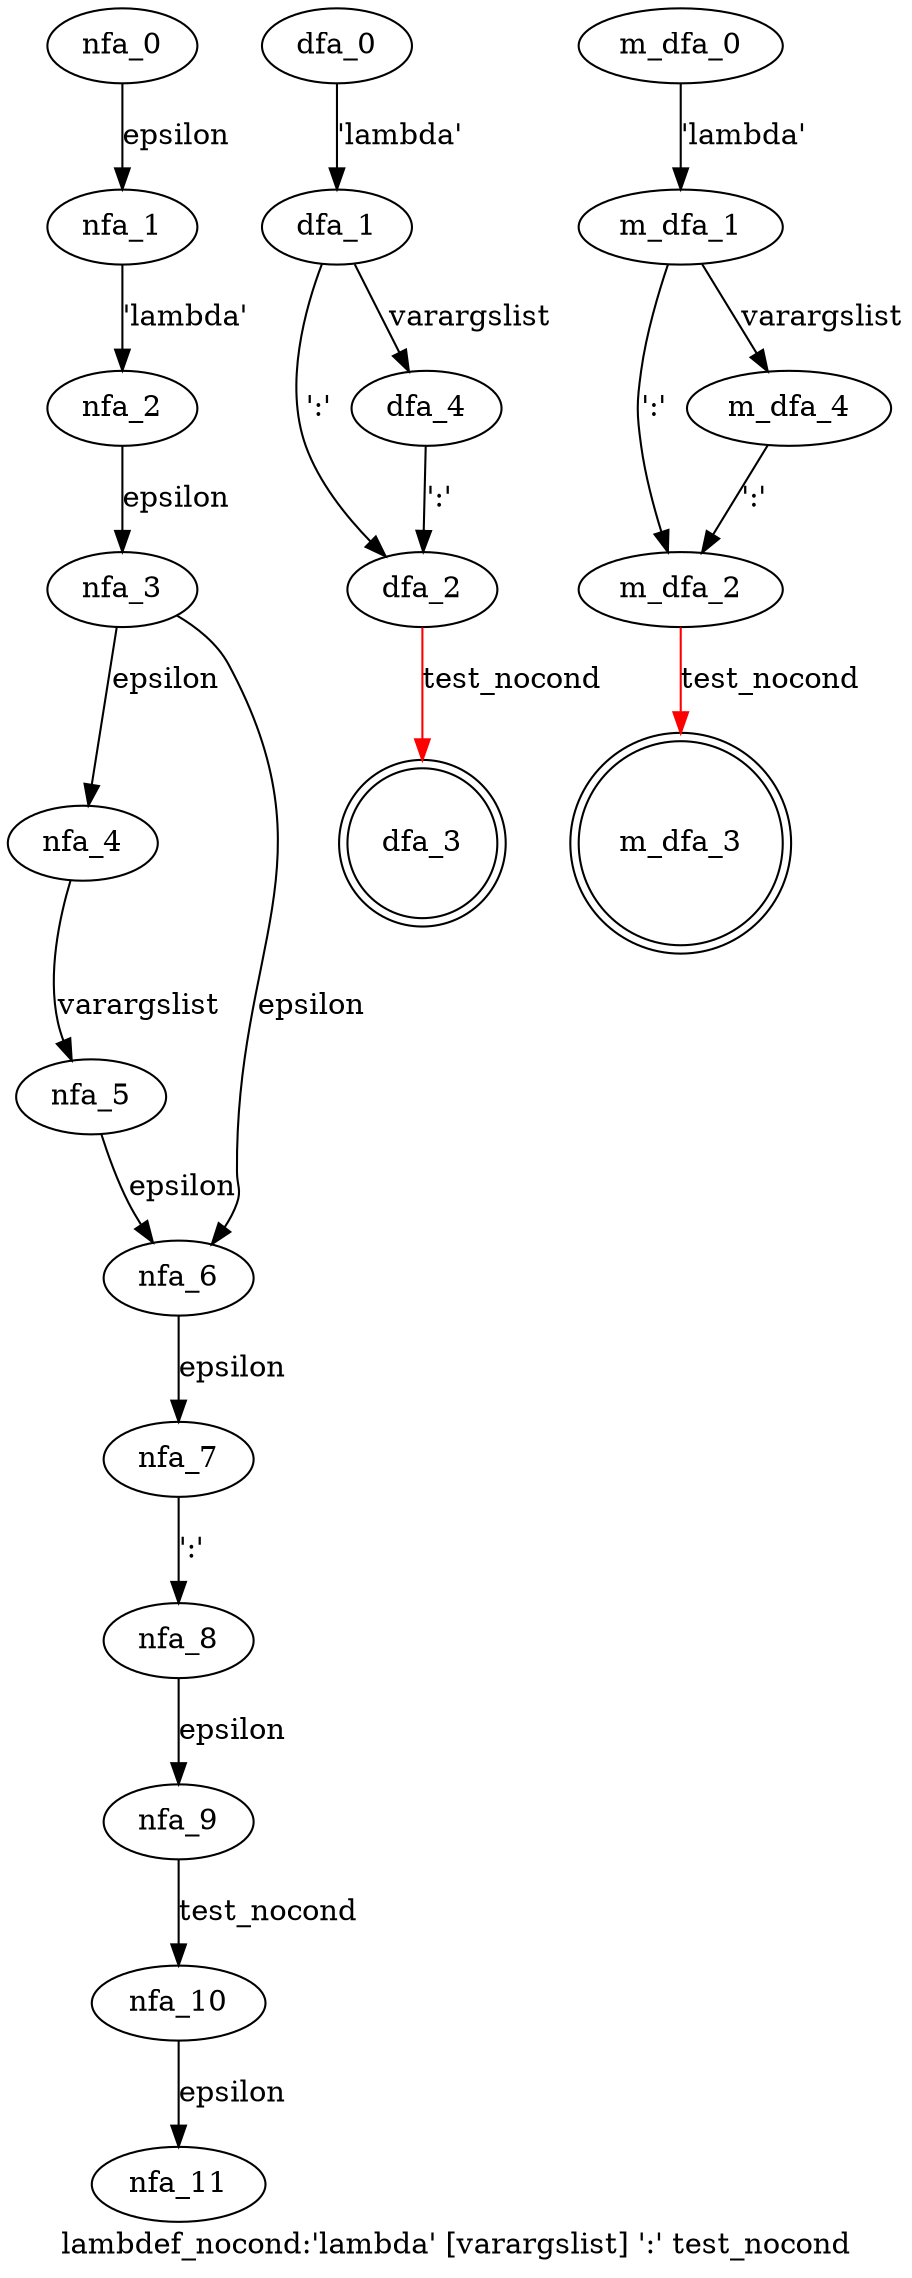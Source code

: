 digraph lambdef_nocond {
 graph[label="lambdef_nocond:'lambda' [varargslist] ':' test_nocond"]
 subgraph lambdef_nocond_nfa {
  nfa_0->nfa_1[label="epsilon"]
  nfa_1->nfa_2[label="'lambda'"]
  nfa_2->nfa_3[label="epsilon"]
  nfa_3->nfa_4[label="epsilon"]
  nfa_4->nfa_5[label="varargslist"]
  nfa_5->nfa_6[label="epsilon"]
  nfa_6->nfa_7[label="epsilon"]
  nfa_7->nfa_8[label="':'"]
  nfa_8->nfa_9[label="epsilon"]
  nfa_9->nfa_10[label="test_nocond"]
  nfa_10->nfa_11[label="epsilon"]
  nfa_3->nfa_6[label="epsilon"]
  }
 subgraph lambdef_nocond_dfa {
  dfa_0->dfa_1[label="'lambda'"]
  dfa_1->dfa_2[label="':'"]
  dfa_2->dfa_3[label="test_nocond",color=red]
  dfa_1->dfa_4[label="varargslist"]
  dfa_4->dfa_2[label="':'"]
  dfa_3[shape=doublecircle]
  }
 subgraph lambdef_nocond_m_dfa {
  m_dfa_0->m_dfa_1[label="'lambda'"]
  m_dfa_1->m_dfa_2[label="':'"]
  m_dfa_2->m_dfa_3[label="test_nocond",color=red]
  m_dfa_1->m_dfa_4[label="varargslist"]
  m_dfa_4->m_dfa_2[label="':'"]
  m_dfa_3[shape=doublecircle]
  }
}
